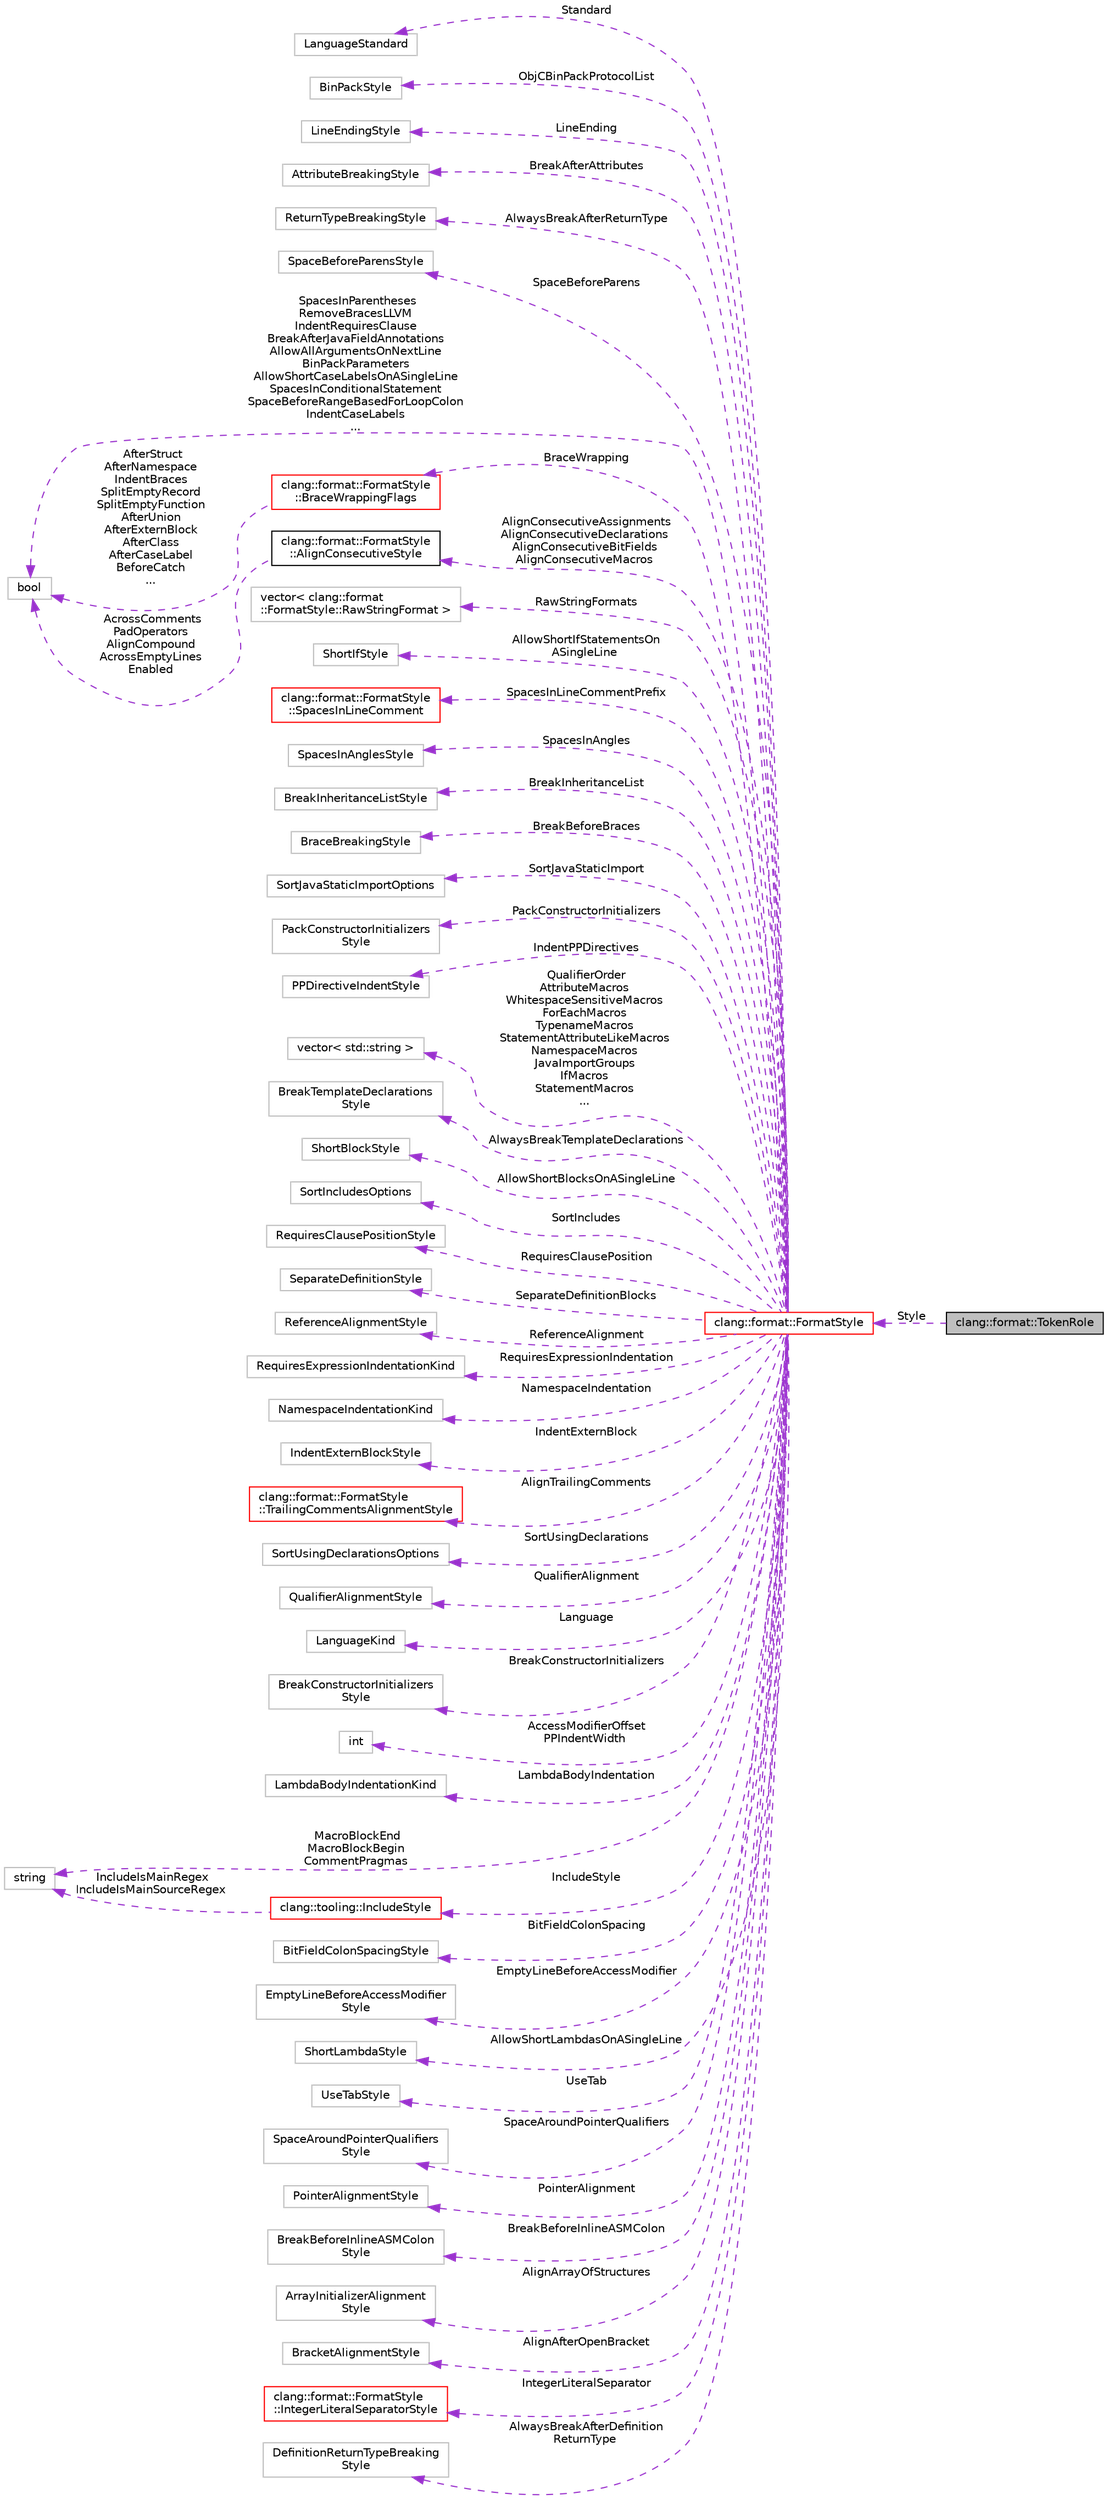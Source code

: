 digraph "clang::format::TokenRole"
{
 // LATEX_PDF_SIZE
  bgcolor="transparent";
  edge [fontname="Helvetica",fontsize="10",labelfontname="Helvetica",labelfontsize="10"];
  node [fontname="Helvetica",fontsize="10",shape=record];
  rankdir="LR";
  Node1 [label="clang::format::TokenRole",height=0.2,width=0.4,color="black", fillcolor="grey75", style="filled", fontcolor="black",tooltip=" "];
  Node2 -> Node1 [dir="back",color="darkorchid3",fontsize="10",style="dashed",label=" Style" ,fontname="Helvetica"];
  Node2 [label="clang::format::FormatStyle",height=0.2,width=0.4,color="red",URL="$structclang_1_1format_1_1FormatStyle.html",tooltip="The FormatStyle is used to configure the formatting to follow specific guidelines."];
  Node3 -> Node2 [dir="back",color="darkorchid3",fontsize="10",style="dashed",label=" Standard" ,fontname="Helvetica"];
  Node3 [label="LanguageStandard",height=0.2,width=0.4,color="grey75",tooltip=" "];
  Node4 -> Node2 [dir="back",color="darkorchid3",fontsize="10",style="dashed",label=" ObjCBinPackProtocolList" ,fontname="Helvetica"];
  Node4 [label="BinPackStyle",height=0.2,width=0.4,color="grey75",tooltip=" "];
  Node5 -> Node2 [dir="back",color="darkorchid3",fontsize="10",style="dashed",label=" LineEnding" ,fontname="Helvetica"];
  Node5 [label="LineEndingStyle",height=0.2,width=0.4,color="grey75",tooltip=" "];
  Node6 -> Node2 [dir="back",color="darkorchid3",fontsize="10",style="dashed",label=" BreakAfterAttributes" ,fontname="Helvetica"];
  Node6 [label="AttributeBreakingStyle",height=0.2,width=0.4,color="grey75",tooltip=" "];
  Node7 -> Node2 [dir="back",color="darkorchid3",fontsize="10",style="dashed",label=" AlwaysBreakAfterReturnType" ,fontname="Helvetica"];
  Node7 [label="ReturnTypeBreakingStyle",height=0.2,width=0.4,color="grey75",tooltip=" "];
  Node8 -> Node2 [dir="back",color="darkorchid3",fontsize="10",style="dashed",label=" SpaceBeforeParens" ,fontname="Helvetica"];
  Node8 [label="SpaceBeforeParensStyle",height=0.2,width=0.4,color="grey75",tooltip=" "];
  Node9 -> Node2 [dir="back",color="darkorchid3",fontsize="10",style="dashed",label=" BraceWrapping" ,fontname="Helvetica"];
  Node9 [label="clang::format::FormatStyle\l::BraceWrappingFlags",height=0.2,width=0.4,color="red",URL="$structclang_1_1format_1_1FormatStyle_1_1BraceWrappingFlags.html",tooltip="Precise control over the wrapping of braces."];
  Node10 -> Node9 [dir="back",color="darkorchid3",fontsize="10",style="dashed",label=" AfterStruct\nAfterNamespace\nIndentBraces\nSplitEmptyRecord\nSplitEmptyFunction\nAfterUnion\nAfterExternBlock\nAfterClass\nAfterCaseLabel\nBeforeCatch\n..." ,fontname="Helvetica"];
  Node10 [label="bool",height=0.2,width=0.4,color="grey75",tooltip=" "];
  Node12 -> Node2 [dir="back",color="darkorchid3",fontsize="10",style="dashed",label=" RawStringFormats" ,fontname="Helvetica"];
  Node12 [label="vector\< clang::format\l::FormatStyle::RawStringFormat \>",height=0.2,width=0.4,color="grey75",tooltip=" "];
  Node13 -> Node2 [dir="back",color="darkorchid3",fontsize="10",style="dashed",label=" AllowShortIfStatementsOn\lASingleLine" ,fontname="Helvetica"];
  Node13 [label="ShortIfStyle",height=0.2,width=0.4,color="grey75",tooltip=" "];
  Node14 -> Node2 [dir="back",color="darkorchid3",fontsize="10",style="dashed",label=" SpacesInLineCommentPrefix" ,fontname="Helvetica"];
  Node14 [label="clang::format::FormatStyle\l::SpacesInLineComment",height=0.2,width=0.4,color="red",URL="$structclang_1_1format_1_1FormatStyle_1_1SpacesInLineComment.html",tooltip="Control of spaces within a single line comment."];
  Node16 -> Node2 [dir="back",color="darkorchid3",fontsize="10",style="dashed",label=" SpacesInAngles" ,fontname="Helvetica"];
  Node16 [label="SpacesInAnglesStyle",height=0.2,width=0.4,color="grey75",tooltip=" "];
  Node17 -> Node2 [dir="back",color="darkorchid3",fontsize="10",style="dashed",label=" BreakInheritanceList" ,fontname="Helvetica"];
  Node17 [label="BreakInheritanceListStyle",height=0.2,width=0.4,color="grey75",tooltip=" "];
  Node18 -> Node2 [dir="back",color="darkorchid3",fontsize="10",style="dashed",label=" BreakBeforeBraces" ,fontname="Helvetica"];
  Node18 [label="BraceBreakingStyle",height=0.2,width=0.4,color="grey75",tooltip=" "];
  Node19 -> Node2 [dir="back",color="darkorchid3",fontsize="10",style="dashed",label=" SortJavaStaticImport" ,fontname="Helvetica"];
  Node19 [label="SortJavaStaticImportOptions",height=0.2,width=0.4,color="grey75",tooltip=" "];
  Node20 -> Node2 [dir="back",color="darkorchid3",fontsize="10",style="dashed",label=" PackConstructorInitializers" ,fontname="Helvetica"];
  Node20 [label="PackConstructorInitializers\lStyle",height=0.2,width=0.4,color="grey75",tooltip=" "];
  Node21 -> Node2 [dir="back",color="darkorchid3",fontsize="10",style="dashed",label=" IndentPPDirectives" ,fontname="Helvetica"];
  Node21 [label="PPDirectiveIndentStyle",height=0.2,width=0.4,color="grey75",tooltip=" "];
  Node22 -> Node2 [dir="back",color="darkorchid3",fontsize="10",style="dashed",label=" QualifierOrder\nAttributeMacros\nWhitespaceSensitiveMacros\nForEachMacros\nTypenameMacros\nStatementAttributeLikeMacros\nNamespaceMacros\nJavaImportGroups\nIfMacros\nStatementMacros\n..." ,fontname="Helvetica"];
  Node22 [label="vector\< std::string \>",height=0.2,width=0.4,color="grey75",tooltip=" "];
  Node23 -> Node2 [dir="back",color="darkorchid3",fontsize="10",style="dashed",label=" AlwaysBreakTemplateDeclarations" ,fontname="Helvetica"];
  Node23 [label="BreakTemplateDeclarations\lStyle",height=0.2,width=0.4,color="grey75",tooltip=" "];
  Node24 -> Node2 [dir="back",color="darkorchid3",fontsize="10",style="dashed",label=" AllowShortBlocksOnASingleLine" ,fontname="Helvetica"];
  Node24 [label="ShortBlockStyle",height=0.2,width=0.4,color="grey75",tooltip=" "];
  Node25 -> Node2 [dir="back",color="darkorchid3",fontsize="10",style="dashed",label=" SortIncludes" ,fontname="Helvetica"];
  Node25 [label="SortIncludesOptions",height=0.2,width=0.4,color="grey75",tooltip=" "];
  Node26 -> Node2 [dir="back",color="darkorchid3",fontsize="10",style="dashed",label=" RequiresClausePosition" ,fontname="Helvetica"];
  Node26 [label="RequiresClausePositionStyle",height=0.2,width=0.4,color="grey75",tooltip=" "];
  Node27 -> Node2 [dir="back",color="darkorchid3",fontsize="10",style="dashed",label=" AlignConsecutiveAssignments\nAlignConsecutiveDeclarations\nAlignConsecutiveBitFields\nAlignConsecutiveMacros" ,fontname="Helvetica"];
  Node27 [label="clang::format::FormatStyle\l::AlignConsecutiveStyle",height=0.2,width=0.4,color="black",URL="$structclang_1_1format_1_1FormatStyle_1_1AlignConsecutiveStyle.html",tooltip="Alignment options."];
  Node10 -> Node27 [dir="back",color="darkorchid3",fontsize="10",style="dashed",label=" AcrossComments\nPadOperators\nAlignCompound\nAcrossEmptyLines\nEnabled" ,fontname="Helvetica"];
  Node28 -> Node2 [dir="back",color="darkorchid3",fontsize="10",style="dashed",label=" SeparateDefinitionBlocks" ,fontname="Helvetica"];
  Node28 [label="SeparateDefinitionStyle",height=0.2,width=0.4,color="grey75",tooltip=" "];
  Node29 -> Node2 [dir="back",color="darkorchid3",fontsize="10",style="dashed",label=" ReferenceAlignment" ,fontname="Helvetica"];
  Node29 [label="ReferenceAlignmentStyle",height=0.2,width=0.4,color="grey75",tooltip=" "];
  Node30 -> Node2 [dir="back",color="darkorchid3",fontsize="10",style="dashed",label=" RequiresExpressionIndentation" ,fontname="Helvetica"];
  Node30 [label="RequiresExpressionIndentationKind",height=0.2,width=0.4,color="grey75",tooltip=" "];
  Node31 -> Node2 [dir="back",color="darkorchid3",fontsize="10",style="dashed",label=" NamespaceIndentation" ,fontname="Helvetica"];
  Node31 [label="NamespaceIndentationKind",height=0.2,width=0.4,color="grey75",tooltip=" "];
  Node32 -> Node2 [dir="back",color="darkorchid3",fontsize="10",style="dashed",label=" IndentExternBlock" ,fontname="Helvetica"];
  Node32 [label="IndentExternBlockStyle",height=0.2,width=0.4,color="grey75",tooltip=" "];
  Node33 -> Node2 [dir="back",color="darkorchid3",fontsize="10",style="dashed",label=" AlignTrailingComments" ,fontname="Helvetica"];
  Node33 [label="clang::format::FormatStyle\l::TrailingCommentsAlignmentStyle",height=0.2,width=0.4,color="red",URL="$structclang_1_1format_1_1FormatStyle_1_1TrailingCommentsAlignmentStyle.html",tooltip="Alignment options."];
  Node35 -> Node2 [dir="back",color="darkorchid3",fontsize="10",style="dashed",label=" SortUsingDeclarations" ,fontname="Helvetica"];
  Node35 [label="SortUsingDeclarationsOptions",height=0.2,width=0.4,color="grey75",tooltip=" "];
  Node36 -> Node2 [dir="back",color="darkorchid3",fontsize="10",style="dashed",label=" QualifierAlignment" ,fontname="Helvetica"];
  Node36 [label="QualifierAlignmentStyle",height=0.2,width=0.4,color="grey75",tooltip=" "];
  Node37 -> Node2 [dir="back",color="darkorchid3",fontsize="10",style="dashed",label=" Language" ,fontname="Helvetica"];
  Node37 [label="LanguageKind",height=0.2,width=0.4,color="grey75",tooltip=" "];
  Node38 -> Node2 [dir="back",color="darkorchid3",fontsize="10",style="dashed",label=" BreakConstructorInitializers" ,fontname="Helvetica"];
  Node38 [label="BreakConstructorInitializers\lStyle",height=0.2,width=0.4,color="grey75",tooltip=" "];
  Node39 -> Node2 [dir="back",color="darkorchid3",fontsize="10",style="dashed",label=" AccessModifierOffset\nPPIndentWidth" ,fontname="Helvetica"];
  Node39 [label="int",height=0.2,width=0.4,color="grey75",tooltip=" "];
  Node40 -> Node2 [dir="back",color="darkorchid3",fontsize="10",style="dashed",label=" LambdaBodyIndentation" ,fontname="Helvetica"];
  Node40 [label="LambdaBodyIndentationKind",height=0.2,width=0.4,color="grey75",tooltip=" "];
  Node41 -> Node2 [dir="back",color="darkorchid3",fontsize="10",style="dashed",label=" MacroBlockEnd\nMacroBlockBegin\nCommentPragmas" ,fontname="Helvetica"];
  Node41 [label="string",height=0.2,width=0.4,color="grey75",tooltip=" "];
  Node42 -> Node2 [dir="back",color="darkorchid3",fontsize="10",style="dashed",label=" BitFieldColonSpacing" ,fontname="Helvetica"];
  Node42 [label="BitFieldColonSpacingStyle",height=0.2,width=0.4,color="grey75",tooltip=" "];
  Node10 -> Node2 [dir="back",color="darkorchid3",fontsize="10",style="dashed",label=" SpacesInParentheses\nRemoveBracesLLVM\nIndentRequiresClause\nBreakAfterJavaFieldAnnotations\nAllowAllArgumentsOnNextLine\nBinPackParameters\nAllowShortCaseLabelsOnASingleLine\nSpacesInConditionalStatement\nSpaceBeforeRangeBasedForLoopColon\nIndentCaseLabels\n..." ,fontname="Helvetica"];
  Node43 -> Node2 [dir="back",color="darkorchid3",fontsize="10",style="dashed",label=" EmptyLineBeforeAccessModifier" ,fontname="Helvetica"];
  Node43 [label="EmptyLineBeforeAccessModifier\lStyle",height=0.2,width=0.4,color="grey75",tooltip=" "];
  Node44 -> Node2 [dir="back",color="darkorchid3",fontsize="10",style="dashed",label=" AllowShortLambdasOnASingleLine" ,fontname="Helvetica"];
  Node44 [label="ShortLambdaStyle",height=0.2,width=0.4,color="grey75",tooltip=" "];
  Node45 -> Node2 [dir="back",color="darkorchid3",fontsize="10",style="dashed",label=" UseTab" ,fontname="Helvetica"];
  Node45 [label="UseTabStyle",height=0.2,width=0.4,color="grey75",tooltip=" "];
  Node46 -> Node2 [dir="back",color="darkorchid3",fontsize="10",style="dashed",label=" SpaceAroundPointerQualifiers" ,fontname="Helvetica"];
  Node46 [label="SpaceAroundPointerQualifiers\lStyle",height=0.2,width=0.4,color="grey75",tooltip=" "];
  Node47 -> Node2 [dir="back",color="darkorchid3",fontsize="10",style="dashed",label=" PointerAlignment" ,fontname="Helvetica"];
  Node47 [label="PointerAlignmentStyle",height=0.2,width=0.4,color="grey75",tooltip=" "];
  Node48 -> Node2 [dir="back",color="darkorchid3",fontsize="10",style="dashed",label=" BreakBeforeInlineASMColon" ,fontname="Helvetica"];
  Node48 [label="BreakBeforeInlineASMColon\lStyle",height=0.2,width=0.4,color="grey75",tooltip=" "];
  Node49 -> Node2 [dir="back",color="darkorchid3",fontsize="10",style="dashed",label=" AlignArrayOfStructures" ,fontname="Helvetica"];
  Node49 [label="ArrayInitializerAlignment\lStyle",height=0.2,width=0.4,color="grey75",tooltip=" "];
  Node50 -> Node2 [dir="back",color="darkorchid3",fontsize="10",style="dashed",label=" AlignAfterOpenBracket" ,fontname="Helvetica"];
  Node50 [label="BracketAlignmentStyle",height=0.2,width=0.4,color="grey75",tooltip=" "];
  Node51 -> Node2 [dir="back",color="darkorchid3",fontsize="10",style="dashed",label=" IntegerLiteralSeparator" ,fontname="Helvetica"];
  Node51 [label="clang::format::FormatStyle\l::IntegerLiteralSeparatorStyle",height=0.2,width=0.4,color="red",URL="$structclang_1_1format_1_1FormatStyle_1_1IntegerLiteralSeparatorStyle.html",tooltip="Separator format of integer literals of different bases."];
  Node53 -> Node2 [dir="back",color="darkorchid3",fontsize="10",style="dashed",label=" IncludeStyle" ,fontname="Helvetica"];
  Node53 [label="clang::tooling::IncludeStyle",height=0.2,width=0.4,color="red",URL="$structclang_1_1tooling_1_1IncludeStyle.html",tooltip="Style for sorting and grouping C++ include directives."];
  Node41 -> Node53 [dir="back",color="darkorchid3",fontsize="10",style="dashed",label=" IncludeIsMainRegex\nIncludeIsMainSourceRegex" ,fontname="Helvetica"];
  Node56 -> Node2 [dir="back",color="darkorchid3",fontsize="10",style="dashed",label=" AlwaysBreakAfterDefinition\lReturnType" ,fontname="Helvetica"];
  Node56 [label="DefinitionReturnTypeBreaking\lStyle",height=0.2,width=0.4,color="grey75",tooltip=" "];
}
